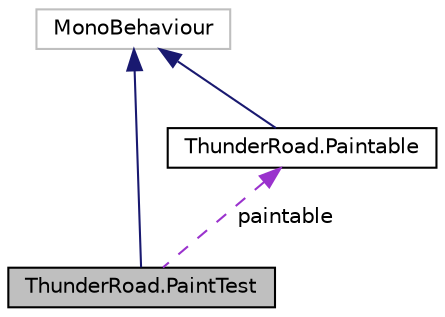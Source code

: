digraph "ThunderRoad.PaintTest"
{
 // LATEX_PDF_SIZE
  edge [fontname="Helvetica",fontsize="10",labelfontname="Helvetica",labelfontsize="10"];
  node [fontname="Helvetica",fontsize="10",shape=record];
  Node1 [label="ThunderRoad.PaintTest",height=0.2,width=0.4,color="black", fillcolor="grey75", style="filled", fontcolor="black",tooltip="Class PaintTest. Implements the UnityEngine.MonoBehaviour"];
  Node2 -> Node1 [dir="back",color="midnightblue",fontsize="10",style="solid",fontname="Helvetica"];
  Node2 [label="MonoBehaviour",height=0.2,width=0.4,color="grey75", fillcolor="white", style="filled",tooltip=" "];
  Node3 -> Node1 [dir="back",color="darkorchid3",fontsize="10",style="dashed",label=" paintable" ,fontname="Helvetica"];
  Node3 [label="ThunderRoad.Paintable",height=0.2,width=0.4,color="black", fillcolor="white", style="filled",URL="$class_thunder_road_1_1_paintable.html",tooltip="Class Paintable. Implements the UnityEngine.MonoBehaviour"];
  Node2 -> Node3 [dir="back",color="midnightblue",fontsize="10",style="solid",fontname="Helvetica"];
}
